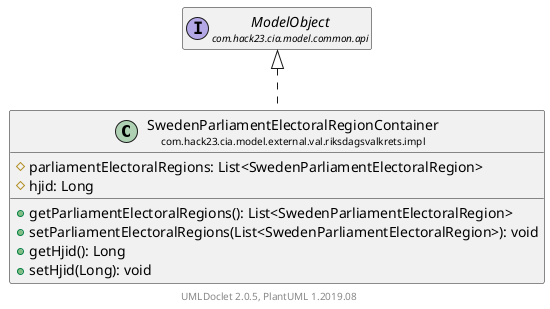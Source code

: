 @startuml
    set namespaceSeparator none
    hide empty fields
    hide empty methods

    class "<size:14>SwedenParliamentElectoralRegionContainer\n<size:10>com.hack23.cia.model.external.val.riksdagsvalkrets.impl" as com.hack23.cia.model.external.val.riksdagsvalkrets.impl.SwedenParliamentElectoralRegionContainer [[SwedenParliamentElectoralRegionContainer.html]] {
        #parliamentElectoralRegions: List<SwedenParliamentElectoralRegion>
        #hjid: Long
        +getParliamentElectoralRegions(): List<SwedenParliamentElectoralRegion>
        +setParliamentElectoralRegions(List<SwedenParliamentElectoralRegion>): void
        +getHjid(): Long
        +setHjid(Long): void
    }

    interface "<size:14>ModelObject\n<size:10>com.hack23.cia.model.common.api" as com.hack23.cia.model.common.api.ModelObject

    com.hack23.cia.model.common.api.ModelObject <|.. com.hack23.cia.model.external.val.riksdagsvalkrets.impl.SwedenParliamentElectoralRegionContainer

    center footer UMLDoclet 2.0.5, PlantUML 1.2019.08
@enduml
